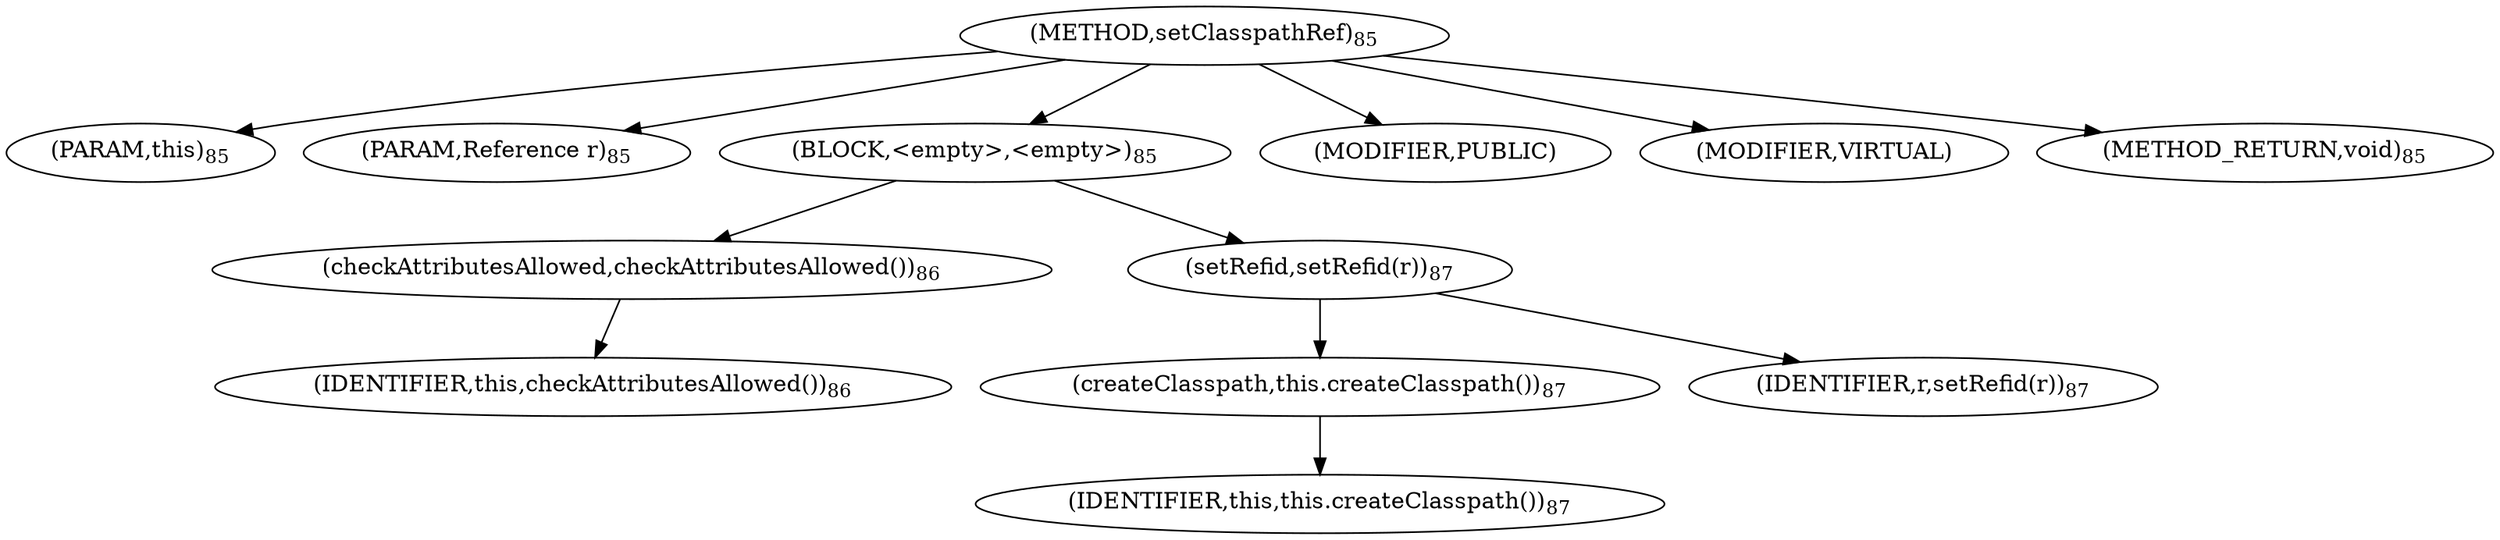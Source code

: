 digraph "setClasspathRef" {  
"130" [label = <(METHOD,setClasspathRef)<SUB>85</SUB>> ]
"17" [label = <(PARAM,this)<SUB>85</SUB>> ]
"131" [label = <(PARAM,Reference r)<SUB>85</SUB>> ]
"132" [label = <(BLOCK,&lt;empty&gt;,&lt;empty&gt;)<SUB>85</SUB>> ]
"133" [label = <(checkAttributesAllowed,checkAttributesAllowed())<SUB>86</SUB>> ]
"16" [label = <(IDENTIFIER,this,checkAttributesAllowed())<SUB>86</SUB>> ]
"134" [label = <(setRefid,setRefid(r))<SUB>87</SUB>> ]
"135" [label = <(createClasspath,this.createClasspath())<SUB>87</SUB>> ]
"18" [label = <(IDENTIFIER,this,this.createClasspath())<SUB>87</SUB>> ]
"136" [label = <(IDENTIFIER,r,setRefid(r))<SUB>87</SUB>> ]
"137" [label = <(MODIFIER,PUBLIC)> ]
"138" [label = <(MODIFIER,VIRTUAL)> ]
"139" [label = <(METHOD_RETURN,void)<SUB>85</SUB>> ]
  "130" -> "17" 
  "130" -> "131" 
  "130" -> "132" 
  "130" -> "137" 
  "130" -> "138" 
  "130" -> "139" 
  "132" -> "133" 
  "132" -> "134" 
  "133" -> "16" 
  "134" -> "135" 
  "134" -> "136" 
  "135" -> "18" 
}
